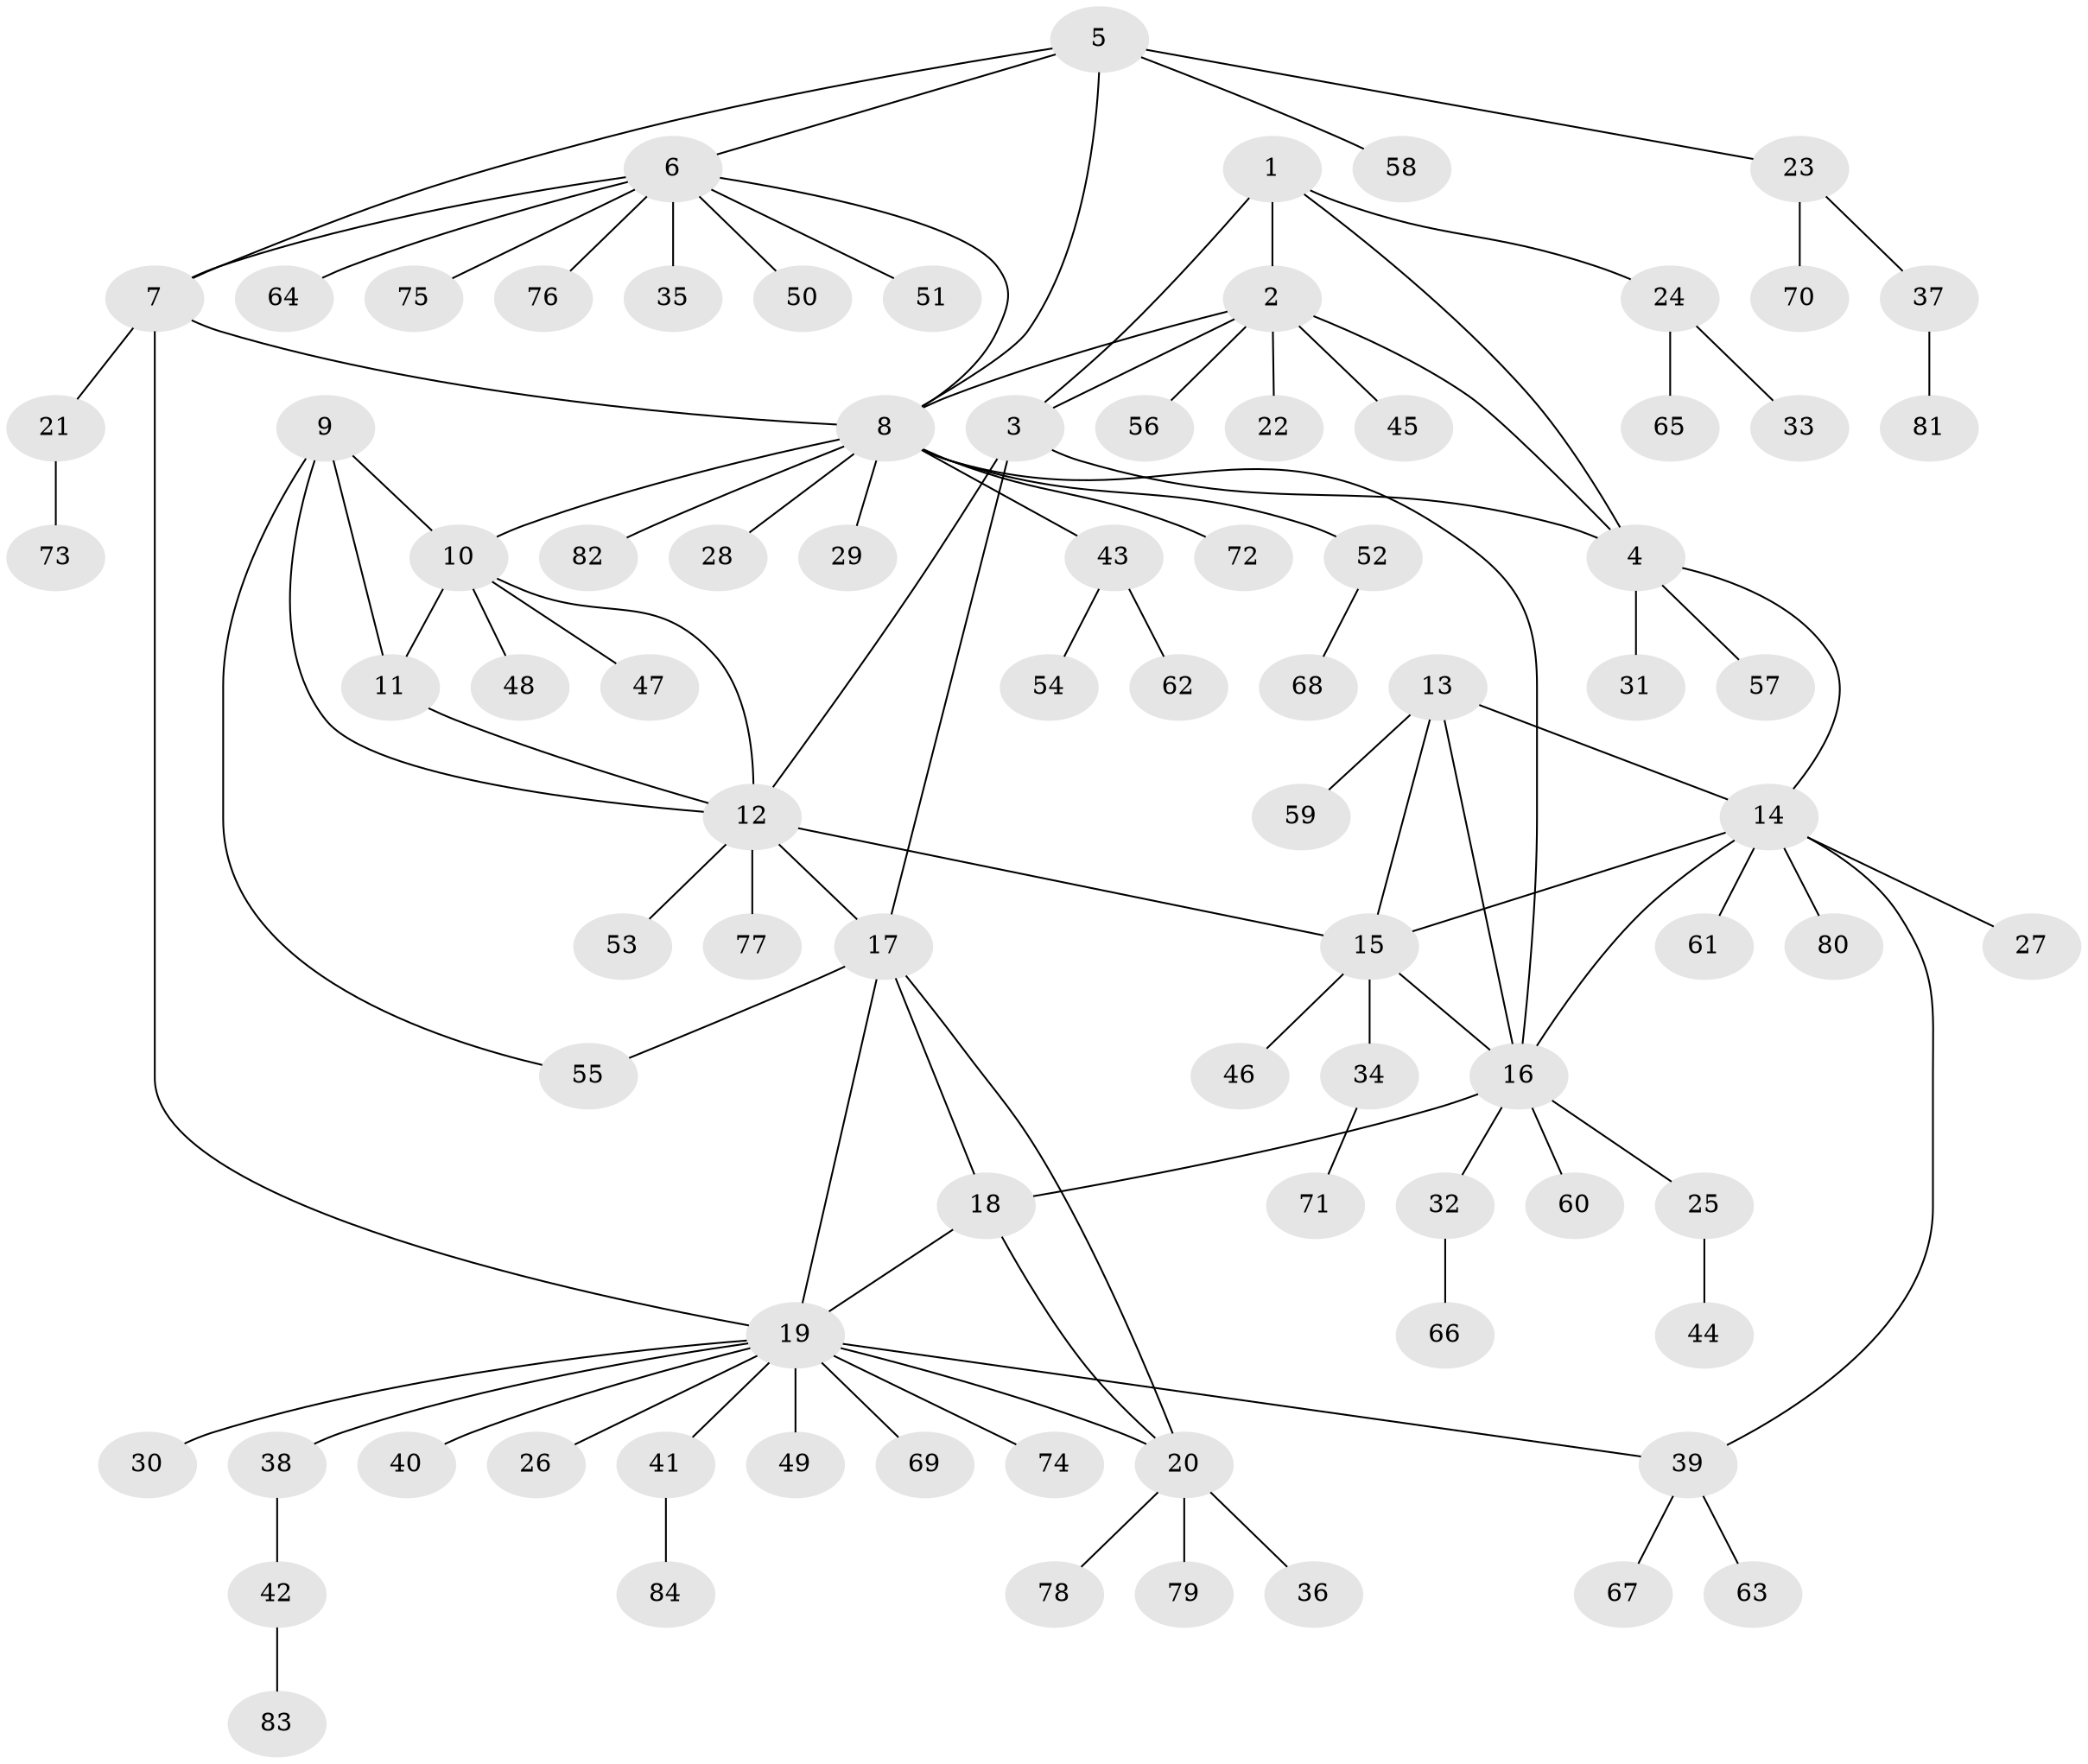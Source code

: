 // coarse degree distribution, {4: 0.017241379310344827, 8: 0.017241379310344827, 5: 0.05172413793103448, 16: 0.017241379310344827, 2: 0.06896551724137931, 9: 0.017241379310344827, 11: 0.017241379310344827, 14: 0.017241379310344827, 1: 0.7758620689655172}
// Generated by graph-tools (version 1.1) at 2025/57/03/04/25 21:57:51]
// undirected, 84 vertices, 106 edges
graph export_dot {
graph [start="1"]
  node [color=gray90,style=filled];
  1;
  2;
  3;
  4;
  5;
  6;
  7;
  8;
  9;
  10;
  11;
  12;
  13;
  14;
  15;
  16;
  17;
  18;
  19;
  20;
  21;
  22;
  23;
  24;
  25;
  26;
  27;
  28;
  29;
  30;
  31;
  32;
  33;
  34;
  35;
  36;
  37;
  38;
  39;
  40;
  41;
  42;
  43;
  44;
  45;
  46;
  47;
  48;
  49;
  50;
  51;
  52;
  53;
  54;
  55;
  56;
  57;
  58;
  59;
  60;
  61;
  62;
  63;
  64;
  65;
  66;
  67;
  68;
  69;
  70;
  71;
  72;
  73;
  74;
  75;
  76;
  77;
  78;
  79;
  80;
  81;
  82;
  83;
  84;
  1 -- 2;
  1 -- 3;
  1 -- 4;
  1 -- 24;
  2 -- 3;
  2 -- 4;
  2 -- 8;
  2 -- 22;
  2 -- 45;
  2 -- 56;
  3 -- 4;
  3 -- 12;
  3 -- 17;
  4 -- 14;
  4 -- 31;
  4 -- 57;
  5 -- 6;
  5 -- 7;
  5 -- 8;
  5 -- 23;
  5 -- 58;
  6 -- 7;
  6 -- 8;
  6 -- 35;
  6 -- 50;
  6 -- 51;
  6 -- 64;
  6 -- 75;
  6 -- 76;
  7 -- 8;
  7 -- 19;
  7 -- 21;
  8 -- 10;
  8 -- 16;
  8 -- 28;
  8 -- 29;
  8 -- 43;
  8 -- 52;
  8 -- 72;
  8 -- 82;
  9 -- 10;
  9 -- 11;
  9 -- 12;
  9 -- 55;
  10 -- 11;
  10 -- 12;
  10 -- 47;
  10 -- 48;
  11 -- 12;
  12 -- 15;
  12 -- 17;
  12 -- 53;
  12 -- 77;
  13 -- 14;
  13 -- 15;
  13 -- 16;
  13 -- 59;
  14 -- 15;
  14 -- 16;
  14 -- 27;
  14 -- 39;
  14 -- 61;
  14 -- 80;
  15 -- 16;
  15 -- 34;
  15 -- 46;
  16 -- 18;
  16 -- 25;
  16 -- 32;
  16 -- 60;
  17 -- 18;
  17 -- 19;
  17 -- 20;
  17 -- 55;
  18 -- 19;
  18 -- 20;
  19 -- 20;
  19 -- 26;
  19 -- 30;
  19 -- 38;
  19 -- 39;
  19 -- 40;
  19 -- 41;
  19 -- 49;
  19 -- 69;
  19 -- 74;
  20 -- 36;
  20 -- 78;
  20 -- 79;
  21 -- 73;
  23 -- 37;
  23 -- 70;
  24 -- 33;
  24 -- 65;
  25 -- 44;
  32 -- 66;
  34 -- 71;
  37 -- 81;
  38 -- 42;
  39 -- 63;
  39 -- 67;
  41 -- 84;
  42 -- 83;
  43 -- 54;
  43 -- 62;
  52 -- 68;
}
